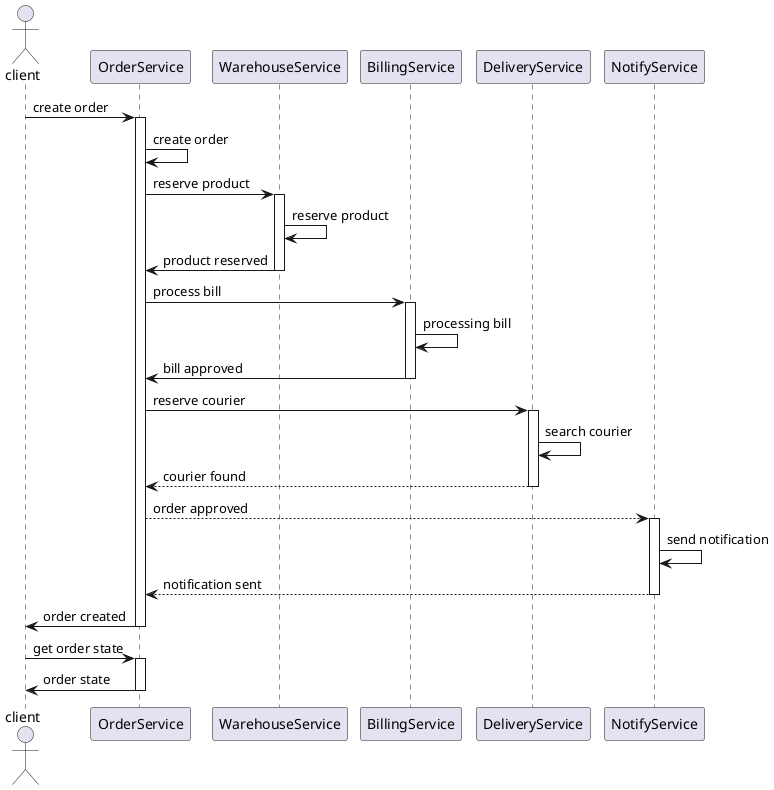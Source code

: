 @startuml
actor client as c
participant OrderService as o
participant WarehouseService as w
participant BillingService as b
participant DeliveryService as d
participant NotifyService as n

c -> o ++: create order
o -> o: create order

o -> w ++: reserve product
w -> w: reserve product
w -> o --: product reserved

o -> b ++: process bill
b -> b: processing bill
b -> o --: bill approved

o -> d ++: reserve courier
d -> d: search courier
d --> o --: courier found

o --> n ++: order approved
n -> n: send notification
n --> o --: notification sent
o -> c--: order created

c -> o ++: get order state
o -> c --: order state
@enduml